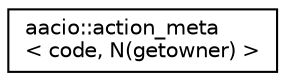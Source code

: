 digraph "Graphical Class Hierarchy"
{
  edge [fontname="Helvetica",fontsize="10",labelfontname="Helvetica",labelfontsize="10"];
  node [fontname="Helvetica",fontsize="10",shape=record];
  rankdir="LR";
  Node0 [label="aacio::action_meta\l\< code, N(getowner) \>",height=0.2,width=0.4,color="black", fillcolor="white", style="filled",URL="$structaacio_1_1action__meta.html"];
}
